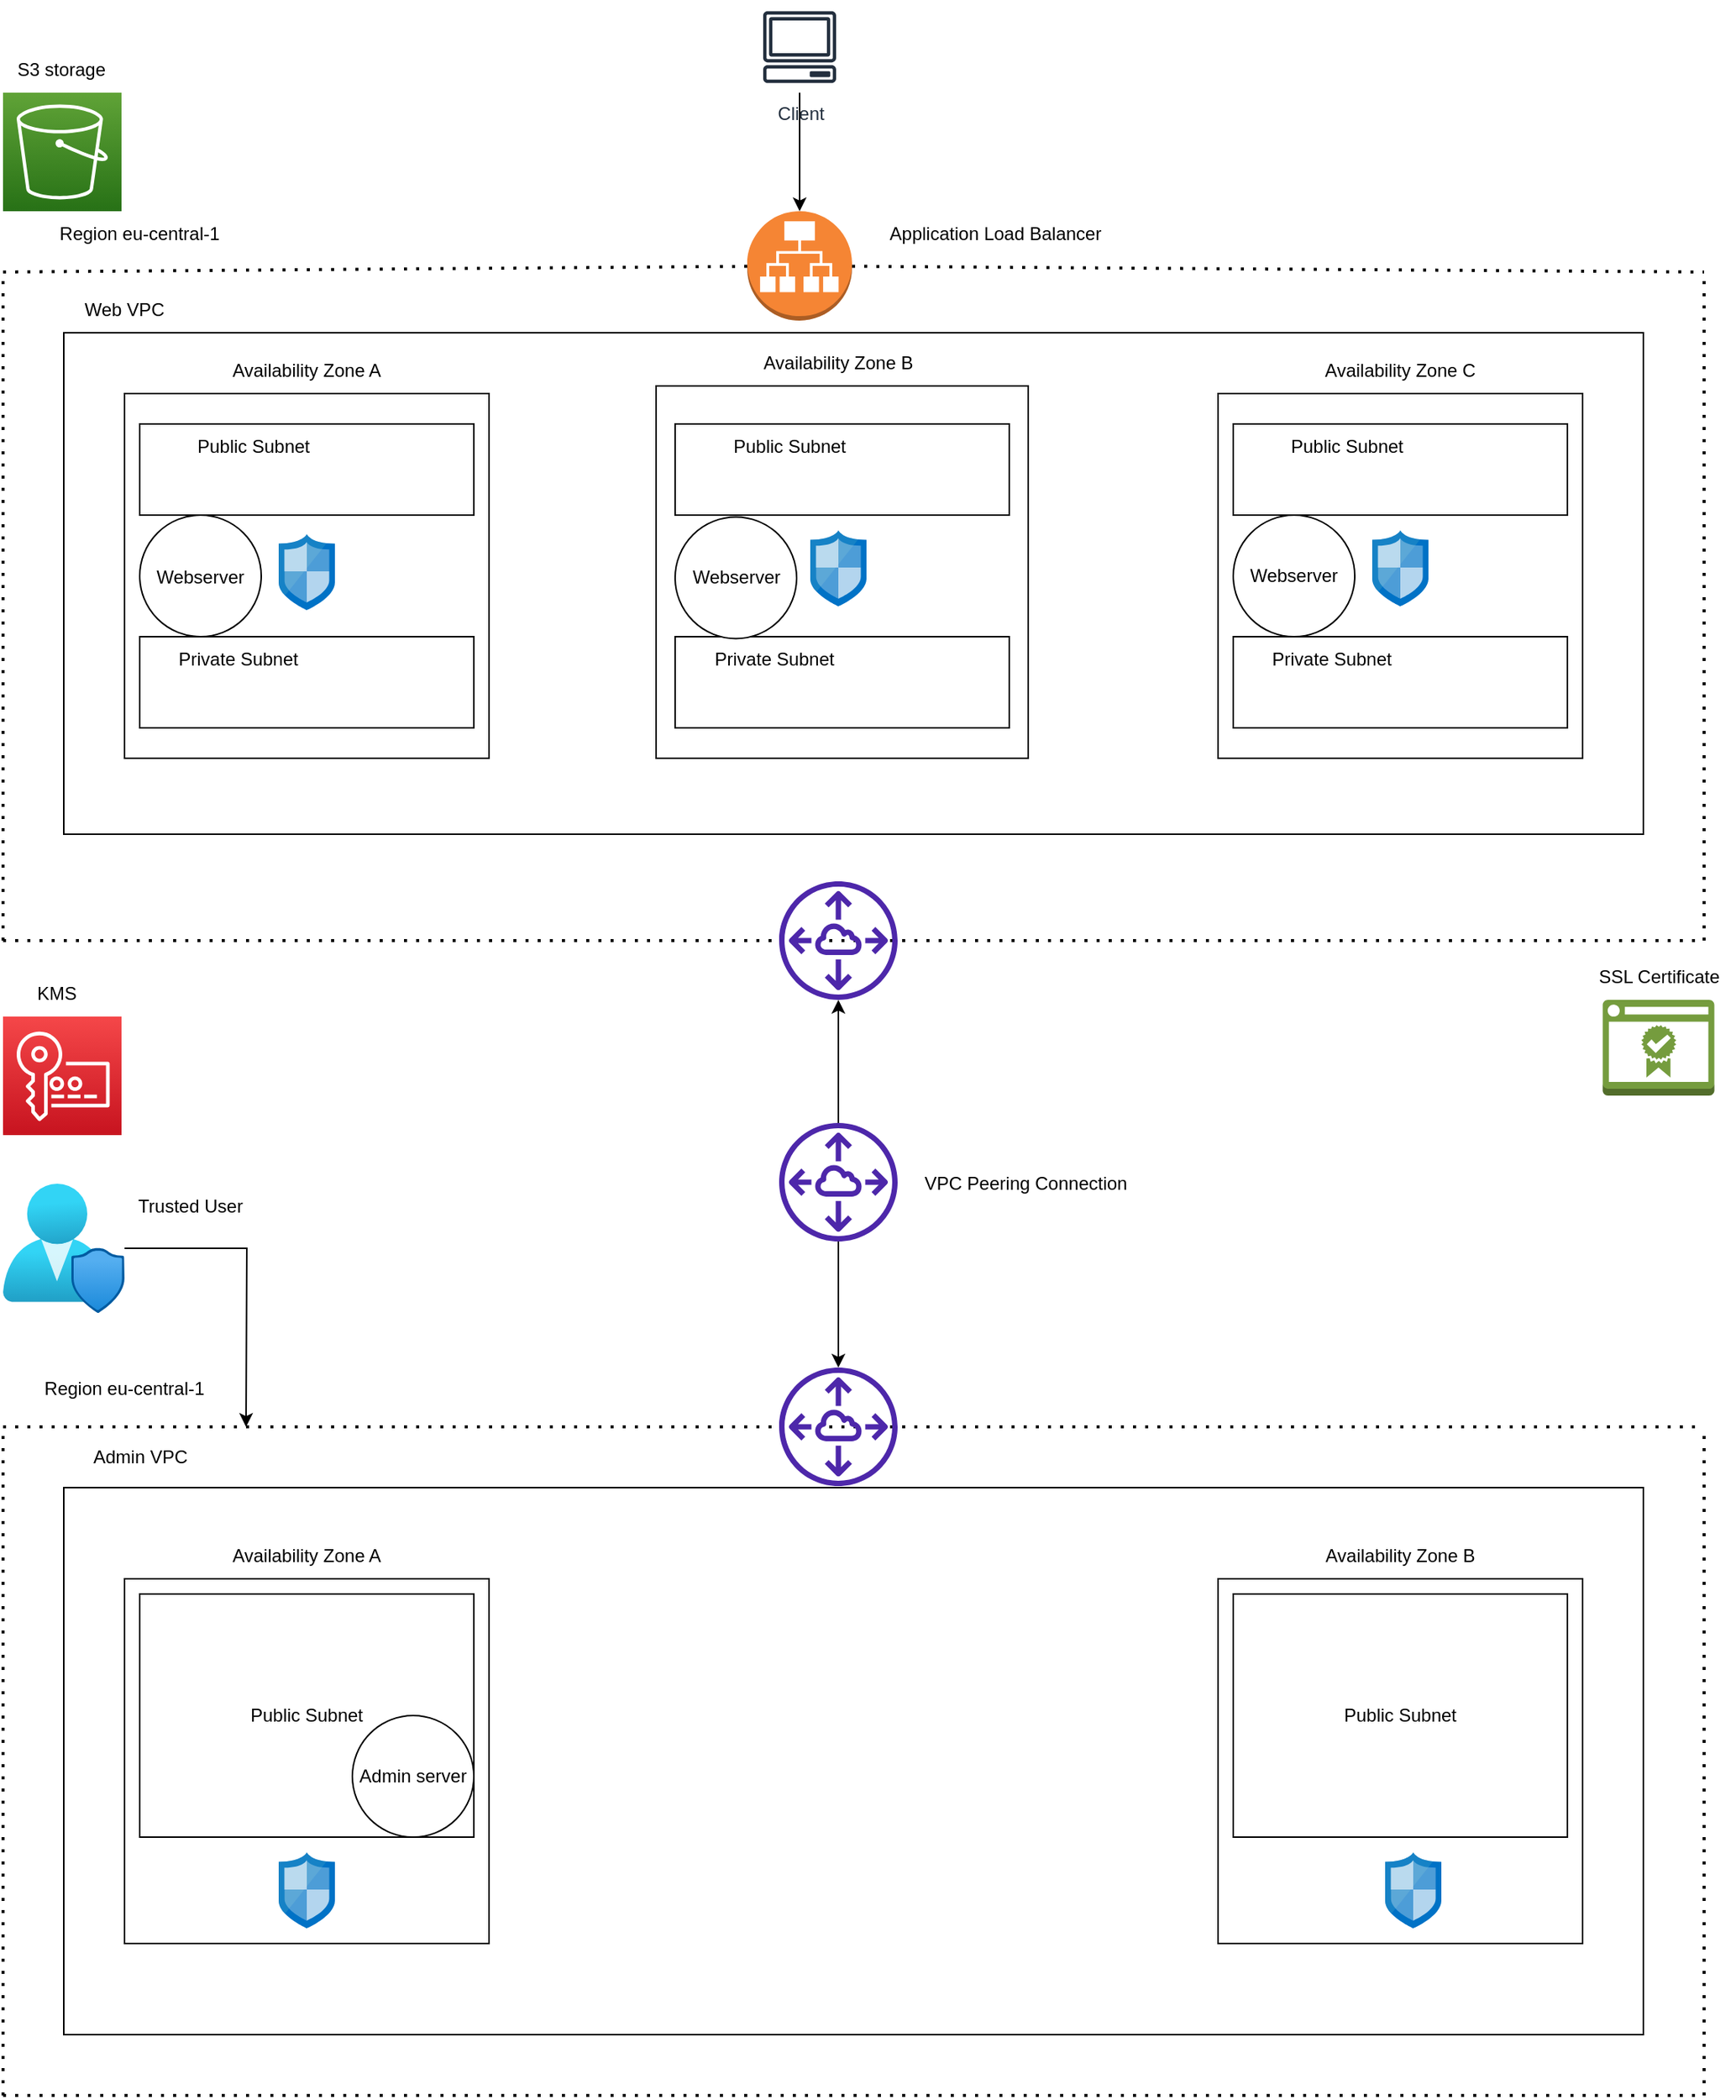 <mxfile version="20.6.2" type="github">
  <diagram id="a1ukTIARGKiZo2ybFdTu" name="Pagina-1">
    <mxGraphModel dx="2489" dy="1931" grid="1" gridSize="10" guides="1" tooltips="1" connect="1" arrows="1" fold="1" page="1" pageScale="1" pageWidth="827" pageHeight="1169" math="0" shadow="0">
      <root>
        <mxCell id="0" />
        <mxCell id="1" parent="0" />
        <mxCell id="NHYo-Zj5u36uB8yAqysU-1" value="" style="rounded=0;whiteSpace=wrap;html=1;" vertex="1" parent="1">
          <mxGeometry x="-320" y="40" width="1040" height="330" as="geometry" />
        </mxCell>
        <mxCell id="NHYo-Zj5u36uB8yAqysU-2" value="" style="whiteSpace=wrap;html=1;aspect=fixed;" vertex="1" parent="1">
          <mxGeometry x="440" y="80" width="240" height="240" as="geometry" />
        </mxCell>
        <mxCell id="NHYo-Zj5u36uB8yAqysU-3" value="" style="whiteSpace=wrap;html=1;aspect=fixed;" vertex="1" parent="1">
          <mxGeometry x="-280" y="80" width="240" height="240" as="geometry" />
        </mxCell>
        <mxCell id="NHYo-Zj5u36uB8yAqysU-4" value="Web VPC" style="text;html=1;strokeColor=none;fillColor=none;align=center;verticalAlign=middle;whiteSpace=wrap;rounded=0;" vertex="1" parent="1">
          <mxGeometry x="-310" y="10" width="60" height="30" as="geometry" />
        </mxCell>
        <mxCell id="NHYo-Zj5u36uB8yAqysU-5" value="" style="endArrow=none;dashed=1;html=1;dashPattern=1 3;strokeWidth=2;rounded=0;" edge="1" parent="1">
          <mxGeometry width="50" height="50" relative="1" as="geometry">
            <mxPoint x="-360" y="440" as="sourcePoint" />
            <mxPoint x="760" y="440" as="targetPoint" />
            <Array as="points" />
          </mxGeometry>
        </mxCell>
        <mxCell id="NHYo-Zj5u36uB8yAqysU-6" value="" style="endArrow=none;dashed=1;html=1;dashPattern=1 3;strokeWidth=2;rounded=0;" edge="1" parent="1">
          <mxGeometry width="50" height="50" relative="1" as="geometry">
            <mxPoint x="760" y="440" as="sourcePoint" />
            <mxPoint x="760" as="targetPoint" />
          </mxGeometry>
        </mxCell>
        <mxCell id="NHYo-Zj5u36uB8yAqysU-7" value="" style="endArrow=none;dashed=1;html=1;dashPattern=1 3;strokeWidth=2;rounded=0;" edge="1" parent="1">
          <mxGeometry width="50" height="50" relative="1" as="geometry">
            <mxPoint x="-360" y="440" as="sourcePoint" />
            <mxPoint x="-360" as="targetPoint" />
          </mxGeometry>
        </mxCell>
        <mxCell id="NHYo-Zj5u36uB8yAqysU-8" value="" style="endArrow=none;dashed=1;html=1;dashPattern=1 3;strokeWidth=2;rounded=0;startArrow=none;" edge="1" parent="1" source="NHYo-Zj5u36uB8yAqysU-65">
          <mxGeometry width="50" height="50" relative="1" as="geometry">
            <mxPoint x="-360" as="sourcePoint" />
            <mxPoint x="760" as="targetPoint" />
          </mxGeometry>
        </mxCell>
        <mxCell id="NHYo-Zj5u36uB8yAqysU-9" value="Region eu-central-1" style="text;html=1;strokeColor=none;fillColor=none;align=center;verticalAlign=middle;whiteSpace=wrap;rounded=0;" vertex="1" parent="1">
          <mxGeometry x="-340" y="-40" width="140" height="30" as="geometry" />
        </mxCell>
        <mxCell id="NHYo-Zj5u36uB8yAqysU-10" value="" style="whiteSpace=wrap;html=1;aspect=fixed;" vertex="1" parent="1">
          <mxGeometry x="70" y="75" width="245" height="245" as="geometry" />
        </mxCell>
        <mxCell id="NHYo-Zj5u36uB8yAqysU-11" value="Availability Zone A" style="text;html=1;strokeColor=none;fillColor=none;align=center;verticalAlign=middle;whiteSpace=wrap;rounded=0;" vertex="1" parent="1">
          <mxGeometry x="-280" y="50" width="240" height="30" as="geometry" />
        </mxCell>
        <mxCell id="NHYo-Zj5u36uB8yAqysU-12" value="Availability Zone B" style="text;html=1;strokeColor=none;fillColor=none;align=center;verticalAlign=middle;whiteSpace=wrap;rounded=0;" vertex="1" parent="1">
          <mxGeometry x="70" y="45" width="240" height="30" as="geometry" />
        </mxCell>
        <mxCell id="NHYo-Zj5u36uB8yAqysU-13" value="Availability Zone C" style="text;html=1;strokeColor=none;fillColor=none;align=center;verticalAlign=middle;whiteSpace=wrap;rounded=0;" vertex="1" parent="1">
          <mxGeometry x="440" y="50" width="240" height="30" as="geometry" />
        </mxCell>
        <mxCell id="NHYo-Zj5u36uB8yAqysU-14" value="" style="rounded=0;whiteSpace=wrap;html=1;" vertex="1" parent="1">
          <mxGeometry x="-270" y="100" width="220" height="60" as="geometry" />
        </mxCell>
        <mxCell id="NHYo-Zj5u36uB8yAqysU-15" value="" style="rounded=0;whiteSpace=wrap;html=1;" vertex="1" parent="1">
          <mxGeometry x="-270" y="240" width="220" height="60" as="geometry" />
        </mxCell>
        <mxCell id="NHYo-Zj5u36uB8yAqysU-16" value="" style="rounded=0;whiteSpace=wrap;html=1;" vertex="1" parent="1">
          <mxGeometry x="82.5" y="100" width="220" height="60" as="geometry" />
        </mxCell>
        <mxCell id="NHYo-Zj5u36uB8yAqysU-17" value="" style="rounded=0;whiteSpace=wrap;html=1;" vertex="1" parent="1">
          <mxGeometry x="82.5" y="240" width="220" height="60" as="geometry" />
        </mxCell>
        <mxCell id="NHYo-Zj5u36uB8yAqysU-18" value="" style="rounded=0;whiteSpace=wrap;html=1;" vertex="1" parent="1">
          <mxGeometry x="450" y="100" width="220" height="60" as="geometry" />
        </mxCell>
        <mxCell id="NHYo-Zj5u36uB8yAqysU-19" value="" style="rounded=0;whiteSpace=wrap;html=1;" vertex="1" parent="1">
          <mxGeometry x="450" y="240" width="220" height="60" as="geometry" />
        </mxCell>
        <mxCell id="NHYo-Zj5u36uB8yAqysU-20" value="Public Subnet" style="text;html=1;strokeColor=none;fillColor=none;align=center;verticalAlign=middle;whiteSpace=wrap;rounded=0;" vertex="1" parent="1">
          <mxGeometry x="-270" y="100" width="150" height="30" as="geometry" />
        </mxCell>
        <mxCell id="NHYo-Zj5u36uB8yAqysU-21" value="Public Subnet" style="text;html=1;strokeColor=none;fillColor=none;align=center;verticalAlign=middle;whiteSpace=wrap;rounded=0;" vertex="1" parent="1">
          <mxGeometry x="82.5" y="100" width="150" height="30" as="geometry" />
        </mxCell>
        <mxCell id="NHYo-Zj5u36uB8yAqysU-22" value="Public Subnet" style="text;html=1;strokeColor=none;fillColor=none;align=center;verticalAlign=middle;whiteSpace=wrap;rounded=0;" vertex="1" parent="1">
          <mxGeometry x="450" y="100" width="150" height="30" as="geometry" />
        </mxCell>
        <mxCell id="NHYo-Zj5u36uB8yAqysU-23" value="Private Subnet" style="text;html=1;strokeColor=none;fillColor=none;align=center;verticalAlign=middle;whiteSpace=wrap;rounded=0;" vertex="1" parent="1">
          <mxGeometry x="-270" y="240" width="130" height="30" as="geometry" />
        </mxCell>
        <mxCell id="NHYo-Zj5u36uB8yAqysU-24" value="Private Subnet" style="text;html=1;strokeColor=none;fillColor=none;align=center;verticalAlign=middle;whiteSpace=wrap;rounded=0;" vertex="1" parent="1">
          <mxGeometry x="82.5" y="240" width="130" height="30" as="geometry" />
        </mxCell>
        <mxCell id="NHYo-Zj5u36uB8yAqysU-25" value="Private Subnet" style="text;html=1;strokeColor=none;fillColor=none;align=center;verticalAlign=middle;whiteSpace=wrap;rounded=0;" vertex="1" parent="1">
          <mxGeometry x="450" y="240" width="130" height="30" as="geometry" />
        </mxCell>
        <mxCell id="NHYo-Zj5u36uB8yAqysU-26" value="" style="sketch=0;aspect=fixed;html=1;points=[];align=center;image;fontSize=12;image=img/lib/mscae/Network_Security_Groups_Classic.svg;" vertex="1" parent="1">
          <mxGeometry x="541.5" y="170" width="37" height="50" as="geometry" />
        </mxCell>
        <mxCell id="NHYo-Zj5u36uB8yAqysU-27" value="" style="sketch=0;aspect=fixed;html=1;points=[];align=center;image;fontSize=12;image=img/lib/mscae/Network_Security_Groups_Classic.svg;" vertex="1" parent="1">
          <mxGeometry x="171.5" y="170" width="37" height="50" as="geometry" />
        </mxCell>
        <mxCell id="NHYo-Zj5u36uB8yAqysU-28" value="" style="sketch=0;aspect=fixed;html=1;points=[];align=center;image;fontSize=12;image=img/lib/mscae/Network_Security_Groups_Classic.svg;" vertex="1" parent="1">
          <mxGeometry x="-178.5" y="172.5" width="37" height="50" as="geometry" />
        </mxCell>
        <mxCell id="NHYo-Zj5u36uB8yAqysU-29" value="" style="ellipse;whiteSpace=wrap;html=1;aspect=fixed;" vertex="1" parent="1">
          <mxGeometry x="-270" y="160" width="80" height="80" as="geometry" />
        </mxCell>
        <mxCell id="NHYo-Zj5u36uB8yAqysU-30" value="Webserver" style="text;html=1;strokeColor=none;fillColor=none;align=center;verticalAlign=middle;whiteSpace=wrap;rounded=0;" vertex="1" parent="1">
          <mxGeometry x="-260" y="172.5" width="60" height="57.5" as="geometry" />
        </mxCell>
        <mxCell id="NHYo-Zj5u36uB8yAqysU-31" value="Webserver" style="text;html=1;strokeColor=none;fillColor=none;align=center;verticalAlign=middle;whiteSpace=wrap;rounded=0;" vertex="1" parent="1">
          <mxGeometry x="92.5" y="176.25" width="60" height="57.5" as="geometry" />
        </mxCell>
        <mxCell id="NHYo-Zj5u36uB8yAqysU-32" value="Webserver" style="ellipse;whiteSpace=wrap;html=1;aspect=fixed;" vertex="1" parent="1">
          <mxGeometry x="82.5" y="161.25" width="80" height="80" as="geometry" />
        </mxCell>
        <mxCell id="NHYo-Zj5u36uB8yAqysU-33" value="Webserver" style="ellipse;whiteSpace=wrap;html=1;aspect=fixed;" vertex="1" parent="1">
          <mxGeometry x="450" y="160" width="80" height="80" as="geometry" />
        </mxCell>
        <mxCell id="NHYo-Zj5u36uB8yAqysU-35" value="" style="endArrow=none;dashed=1;html=1;dashPattern=1 3;strokeWidth=2;rounded=0;" edge="1" parent="1">
          <mxGeometry width="50" height="50" relative="1" as="geometry">
            <mxPoint x="-360" y="760" as="sourcePoint" />
            <mxPoint x="760" y="760" as="targetPoint" />
          </mxGeometry>
        </mxCell>
        <mxCell id="NHYo-Zj5u36uB8yAqysU-36" value="" style="endArrow=none;dashed=1;html=1;dashPattern=1 3;strokeWidth=2;rounded=0;" edge="1" parent="1">
          <mxGeometry width="50" height="50" relative="1" as="geometry">
            <mxPoint x="-360" y="1200" as="sourcePoint" />
            <mxPoint x="-360" y="760" as="targetPoint" />
          </mxGeometry>
        </mxCell>
        <mxCell id="NHYo-Zj5u36uB8yAqysU-37" value="" style="endArrow=none;dashed=1;html=1;dashPattern=1 3;strokeWidth=2;rounded=0;" edge="1" parent="1">
          <mxGeometry width="50" height="50" relative="1" as="geometry">
            <mxPoint x="760" y="1200" as="sourcePoint" />
            <mxPoint x="760" y="760" as="targetPoint" />
          </mxGeometry>
        </mxCell>
        <mxCell id="NHYo-Zj5u36uB8yAqysU-38" value="" style="endArrow=none;dashed=1;html=1;dashPattern=1 3;strokeWidth=2;rounded=0;" edge="1" parent="1">
          <mxGeometry width="50" height="50" relative="1" as="geometry">
            <mxPoint x="-360" y="1200" as="sourcePoint" />
            <mxPoint x="760" y="1200" as="targetPoint" />
          </mxGeometry>
        </mxCell>
        <mxCell id="NHYo-Zj5u36uB8yAqysU-39" value="Region eu-central-1" style="text;html=1;strokeColor=none;fillColor=none;align=center;verticalAlign=middle;whiteSpace=wrap;rounded=0;" vertex="1" parent="1">
          <mxGeometry x="-350" y="720" width="140" height="30" as="geometry" />
        </mxCell>
        <mxCell id="NHYo-Zj5u36uB8yAqysU-40" value="" style="rounded=0;whiteSpace=wrap;html=1;" vertex="1" parent="1">
          <mxGeometry x="-320" y="800" width="1040" height="360" as="geometry" />
        </mxCell>
        <mxCell id="NHYo-Zj5u36uB8yAqysU-41" value="" style="whiteSpace=wrap;html=1;aspect=fixed;" vertex="1" parent="1">
          <mxGeometry x="-280" y="860" width="240" height="240" as="geometry" />
        </mxCell>
        <mxCell id="NHYo-Zj5u36uB8yAqysU-42" value="" style="whiteSpace=wrap;html=1;aspect=fixed;" vertex="1" parent="1">
          <mxGeometry x="440" y="860" width="240" height="240" as="geometry" />
        </mxCell>
        <mxCell id="NHYo-Zj5u36uB8yAqysU-43" value="Availability Zone A" style="text;html=1;strokeColor=none;fillColor=none;align=center;verticalAlign=middle;whiteSpace=wrap;rounded=0;" vertex="1" parent="1">
          <mxGeometry x="-280" y="830" width="240" height="30" as="geometry" />
        </mxCell>
        <mxCell id="NHYo-Zj5u36uB8yAqysU-44" value="Availability Zone B" style="text;html=1;strokeColor=none;fillColor=none;align=center;verticalAlign=middle;whiteSpace=wrap;rounded=0;" vertex="1" parent="1">
          <mxGeometry x="440" y="830" width="240" height="30" as="geometry" />
        </mxCell>
        <mxCell id="NHYo-Zj5u36uB8yAqysU-45" value="Public Subnet" style="rounded=0;whiteSpace=wrap;html=1;" vertex="1" parent="1">
          <mxGeometry x="-270" y="870" width="220" height="160" as="geometry" />
        </mxCell>
        <mxCell id="NHYo-Zj5u36uB8yAqysU-47" value="Public Subnet" style="rounded=0;whiteSpace=wrap;html=1;" vertex="1" parent="1">
          <mxGeometry x="450" y="870" width="220" height="160" as="geometry" />
        </mxCell>
        <mxCell id="NHYo-Zj5u36uB8yAqysU-48" value="" style="sketch=0;aspect=fixed;html=1;points=[];align=center;image;fontSize=12;image=img/lib/mscae/Network_Security_Groups_Classic.svg;" vertex="1" parent="1">
          <mxGeometry x="-178.5" y="1040" width="37" height="50" as="geometry" />
        </mxCell>
        <mxCell id="NHYo-Zj5u36uB8yAqysU-49" value="" style="sketch=0;aspect=fixed;html=1;points=[];align=center;image;fontSize=12;image=img/lib/mscae/Network_Security_Groups_Classic.svg;" vertex="1" parent="1">
          <mxGeometry x="550" y="1040" width="37" height="50" as="geometry" />
        </mxCell>
        <mxCell id="NHYo-Zj5u36uB8yAqysU-50" value="Admin server" style="ellipse;whiteSpace=wrap;html=1;aspect=fixed;" vertex="1" parent="1">
          <mxGeometry x="-130" y="950" width="80" height="80" as="geometry" />
        </mxCell>
        <mxCell id="NHYo-Zj5u36uB8yAqysU-51" value="Admin VPC" style="text;html=1;align=center;verticalAlign=middle;resizable=0;points=[];autosize=1;strokeColor=none;fillColor=none;" vertex="1" parent="1">
          <mxGeometry x="-315" y="765" width="90" height="30" as="geometry" />
        </mxCell>
        <mxCell id="NHYo-Zj5u36uB8yAqysU-54" value="" style="sketch=0;points=[[0,0,0],[0.25,0,0],[0.5,0,0],[0.75,0,0],[1,0,0],[0,1,0],[0.25,1,0],[0.5,1,0],[0.75,1,0],[1,1,0],[0,0.25,0],[0,0.5,0],[0,0.75,0],[1,0.25,0],[1,0.5,0],[1,0.75,0]];outlineConnect=0;fontColor=#232F3E;gradientColor=#F54749;gradientDirection=north;fillColor=#C7131F;strokeColor=#ffffff;dashed=0;verticalLabelPosition=bottom;verticalAlign=top;align=center;html=1;fontSize=12;fontStyle=0;aspect=fixed;shape=mxgraph.aws4.resourceIcon;resIcon=mxgraph.aws4.key_management_service;" vertex="1" parent="1">
          <mxGeometry x="-360" y="490" width="78" height="78" as="geometry" />
        </mxCell>
        <mxCell id="NHYo-Zj5u36uB8yAqysU-55" value="KMS" style="text;html=1;align=center;verticalAlign=middle;resizable=0;points=[];autosize=1;strokeColor=none;fillColor=none;" vertex="1" parent="1">
          <mxGeometry x="-350" y="460" width="50" height="30" as="geometry" />
        </mxCell>
        <mxCell id="NHYo-Zj5u36uB8yAqysU-56" value="" style="sketch=0;points=[[0,0,0],[0.25,0,0],[0.5,0,0],[0.75,0,0],[1,0,0],[0,1,0],[0.25,1,0],[0.5,1,0],[0.75,1,0],[1,1,0],[0,0.25,0],[0,0.5,0],[0,0.75,0],[1,0.25,0],[1,0.5,0],[1,0.75,0]];outlineConnect=0;fontColor=#232F3E;gradientColor=#60A337;gradientDirection=north;fillColor=#277116;strokeColor=#ffffff;dashed=0;verticalLabelPosition=bottom;verticalAlign=top;align=center;html=1;fontSize=12;fontStyle=0;aspect=fixed;shape=mxgraph.aws4.resourceIcon;resIcon=mxgraph.aws4.s3;" vertex="1" parent="1">
          <mxGeometry x="-360" y="-118" width="78" height="78" as="geometry" />
        </mxCell>
        <mxCell id="NHYo-Zj5u36uB8yAqysU-57" value="S3 storage" style="text;html=1;align=center;verticalAlign=middle;resizable=0;points=[];autosize=1;strokeColor=none;fillColor=none;" vertex="1" parent="1">
          <mxGeometry x="-362" y="-148" width="80" height="30" as="geometry" />
        </mxCell>
        <mxCell id="NHYo-Zj5u36uB8yAqysU-61" style="edgeStyle=orthogonalEdgeStyle;rounded=0;orthogonalLoop=1;jettySize=auto;html=1;" edge="1" parent="1" source="NHYo-Zj5u36uB8yAqysU-59" target="NHYo-Zj5u36uB8yAqysU-60">
          <mxGeometry relative="1" as="geometry" />
        </mxCell>
        <mxCell id="NHYo-Zj5u36uB8yAqysU-63" style="edgeStyle=orthogonalEdgeStyle;rounded=0;orthogonalLoop=1;jettySize=auto;html=1;" edge="1" parent="1" source="NHYo-Zj5u36uB8yAqysU-59" target="NHYo-Zj5u36uB8yAqysU-62">
          <mxGeometry relative="1" as="geometry" />
        </mxCell>
        <mxCell id="NHYo-Zj5u36uB8yAqysU-59" value="" style="sketch=0;outlineConnect=0;fontColor=#232F3E;gradientColor=none;fillColor=#4D27AA;strokeColor=none;dashed=0;verticalLabelPosition=bottom;verticalAlign=top;align=center;html=1;fontSize=12;fontStyle=0;aspect=fixed;pointerEvents=1;shape=mxgraph.aws4.peering;" vertex="1" parent="1">
          <mxGeometry x="151" y="560" width="78" height="78" as="geometry" />
        </mxCell>
        <mxCell id="NHYo-Zj5u36uB8yAqysU-60" value="" style="sketch=0;outlineConnect=0;fontColor=#232F3E;gradientColor=none;fillColor=#4D27AA;strokeColor=none;dashed=0;verticalLabelPosition=bottom;verticalAlign=top;align=center;html=1;fontSize=12;fontStyle=0;aspect=fixed;pointerEvents=1;shape=mxgraph.aws4.peering;" vertex="1" parent="1">
          <mxGeometry x="151" y="721" width="78" height="78" as="geometry" />
        </mxCell>
        <mxCell id="NHYo-Zj5u36uB8yAqysU-62" value="" style="sketch=0;outlineConnect=0;fontColor=#232F3E;gradientColor=none;fillColor=#4D27AA;strokeColor=none;dashed=0;verticalLabelPosition=bottom;verticalAlign=top;align=center;html=1;fontSize=12;fontStyle=0;aspect=fixed;pointerEvents=1;shape=mxgraph.aws4.peering;" vertex="1" parent="1">
          <mxGeometry x="151" y="401" width="78" height="78" as="geometry" />
        </mxCell>
        <mxCell id="NHYo-Zj5u36uB8yAqysU-64" value="VPC Peering Connection" style="text;html=1;align=center;verticalAlign=middle;resizable=0;points=[];autosize=1;strokeColor=none;fillColor=none;" vertex="1" parent="1">
          <mxGeometry x="232.5" y="585" width="160" height="30" as="geometry" />
        </mxCell>
        <mxCell id="NHYo-Zj5u36uB8yAqysU-65" value="" style="outlineConnect=0;dashed=0;verticalLabelPosition=bottom;verticalAlign=top;align=center;html=1;shape=mxgraph.aws3.application_load_balancer;fillColor=#F58534;gradientColor=none;" vertex="1" parent="1">
          <mxGeometry x="130" y="-40" width="69" height="72" as="geometry" />
        </mxCell>
        <mxCell id="NHYo-Zj5u36uB8yAqysU-66" value="" style="endArrow=none;dashed=1;html=1;dashPattern=1 3;strokeWidth=2;rounded=0;" edge="1" parent="1" target="NHYo-Zj5u36uB8yAqysU-65">
          <mxGeometry width="50" height="50" relative="1" as="geometry">
            <mxPoint x="-360" as="sourcePoint" />
            <mxPoint x="760" as="targetPoint" />
          </mxGeometry>
        </mxCell>
        <mxCell id="NHYo-Zj5u36uB8yAqysU-67" value="Application Load Balancer" style="text;html=1;align=center;verticalAlign=middle;resizable=0;points=[];autosize=1;strokeColor=none;fillColor=none;" vertex="1" parent="1">
          <mxGeometry x="212.5" y="-40" width="160" height="30" as="geometry" />
        </mxCell>
        <mxCell id="NHYo-Zj5u36uB8yAqysU-69" value="SSL Certificate" style="text;html=1;align=center;verticalAlign=middle;resizable=0;points=[];autosize=1;strokeColor=none;fillColor=none;" vertex="1" parent="1">
          <mxGeometry x="680" y="449" width="100" height="30" as="geometry" />
        </mxCell>
        <mxCell id="NHYo-Zj5u36uB8yAqysU-70" value="" style="outlineConnect=0;dashed=0;verticalLabelPosition=bottom;verticalAlign=top;align=center;html=1;shape=mxgraph.aws3.certificate_manager_2;fillColor=#759C3E;gradientColor=none;" vertex="1" parent="1">
          <mxGeometry x="693.25" y="479" width="73.5" height="63" as="geometry" />
        </mxCell>
        <mxCell id="NHYo-Zj5u36uB8yAqysU-72" style="edgeStyle=orthogonalEdgeStyle;rounded=0;orthogonalLoop=1;jettySize=auto;html=1;entryX=0.5;entryY=0;entryDx=0;entryDy=0;entryPerimeter=0;" edge="1" parent="1" source="NHYo-Zj5u36uB8yAqysU-71" target="NHYo-Zj5u36uB8yAqysU-65">
          <mxGeometry relative="1" as="geometry" />
        </mxCell>
        <mxCell id="NHYo-Zj5u36uB8yAqysU-71" value="Client" style="sketch=0;outlineConnect=0;fontColor=#232F3E;gradientColor=none;strokeColor=#232F3E;fillColor=#ffffff;dashed=0;verticalLabelPosition=bottom;verticalAlign=top;align=center;html=1;fontSize=12;fontStyle=0;aspect=fixed;shape=mxgraph.aws4.resourceIcon;resIcon=mxgraph.aws4.client;" vertex="1" parent="1">
          <mxGeometry x="134.5" y="-178" width="60" height="60" as="geometry" />
        </mxCell>
        <mxCell id="NHYo-Zj5u36uB8yAqysU-75" style="edgeStyle=orthogonalEdgeStyle;rounded=0;orthogonalLoop=1;jettySize=auto;html=1;" edge="1" parent="1" source="NHYo-Zj5u36uB8yAqysU-73">
          <mxGeometry relative="1" as="geometry">
            <mxPoint x="-200" y="760" as="targetPoint" />
          </mxGeometry>
        </mxCell>
        <mxCell id="NHYo-Zj5u36uB8yAqysU-73" value="" style="aspect=fixed;html=1;points=[];align=center;image;fontSize=12;image=img/lib/azure2/management_governance/User_Privacy.svg;" vertex="1" parent="1">
          <mxGeometry x="-360" y="600" width="80" height="85" as="geometry" />
        </mxCell>
        <mxCell id="NHYo-Zj5u36uB8yAqysU-76" value="Trusted User" style="text;html=1;align=center;verticalAlign=middle;resizable=0;points=[];autosize=1;strokeColor=none;fillColor=none;" vertex="1" parent="1">
          <mxGeometry x="-282" y="600" width="90" height="30" as="geometry" />
        </mxCell>
      </root>
    </mxGraphModel>
  </diagram>
</mxfile>
